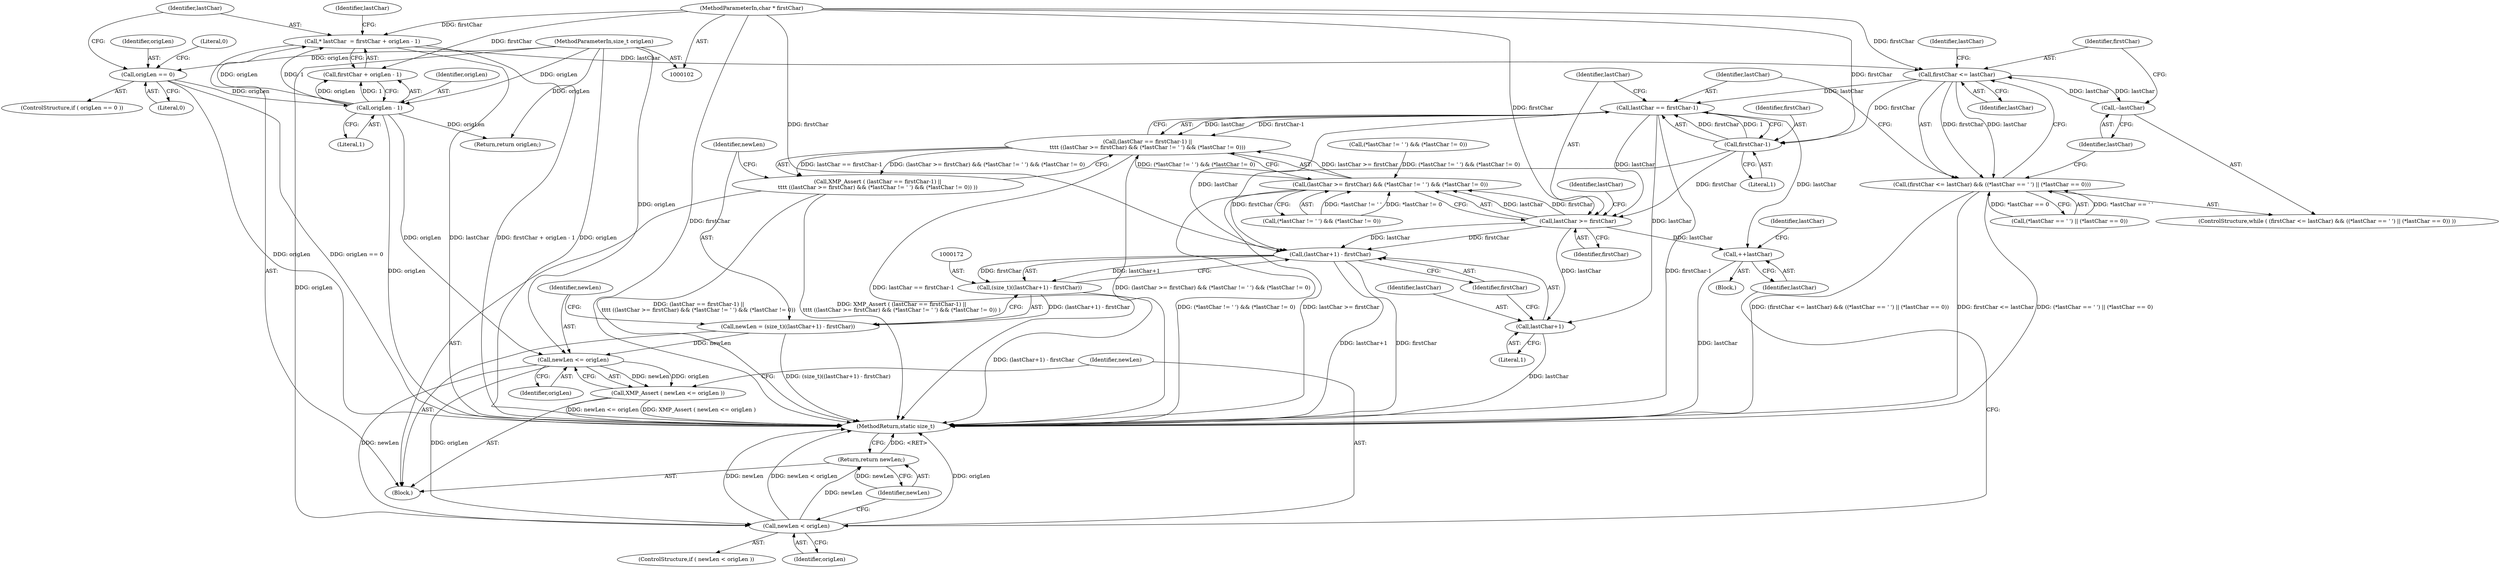 digraph "1_exempi_c26d5beb60a5a85f76259f50ed3e08c8169b0a0c@integer" {
"1000113" [label="(Call,* lastChar  = firstChar + origLen - 1)"];
"1000103" [label="(MethodParameterIn,char * firstChar)"];
"1000117" [label="(Call,origLen - 1)"];
"1000107" [label="(Call,origLen == 0)"];
"1000104" [label="(MethodParameterIn,size_t origLen)"];
"1000134" [label="(Call,firstChar <= lastChar)"];
"1000133" [label="(Call,(firstChar <= lastChar) && ((*lastChar == ' ') || (*lastChar == 0)))"];
"1000146" [label="(Call,--lastChar)"];
"1000150" [label="(Call,lastChar == firstChar-1)"];
"1000149" [label="(Call,(lastChar == firstChar-1) ||\n\t\t\t\t ((lastChar >= firstChar) && (*lastChar != ' ') && (*lastChar != 0)))"];
"1000148" [label="(Call,XMP_Assert ( (lastChar == firstChar-1) ||\n\t\t\t\t ((lastChar >= firstChar) && (*lastChar != ' ') && (*lastChar != 0)) ))"];
"1000156" [label="(Call,lastChar >= firstChar)"];
"1000155" [label="(Call,(lastChar >= firstChar) && (*lastChar != ' ') && (*lastChar != 0))"];
"1000173" [label="(Call,(lastChar+1) - firstChar)"];
"1000171" [label="(Call,(size_t)((lastChar+1) - firstChar))"];
"1000169" [label="(Call,newLen = (size_t)((lastChar+1) - firstChar))"];
"1000179" [label="(Call,newLen <= origLen)"];
"1000178" [label="(Call,XMP_Assert ( newLen <= origLen ))"];
"1000183" [label="(Call,newLen < origLen)"];
"1000193" [label="(Return,return newLen;)"];
"1000174" [label="(Call,lastChar+1)"];
"1000187" [label="(Call,++lastChar)"];
"1000152" [label="(Call,firstChar-1)"];
"1000170" [label="(Identifier,newLen)"];
"1000191" [label="(Identifier,lastChar)"];
"1000159" [label="(Call,(*lastChar != ' ') && (*lastChar != 0))"];
"1000104" [label="(MethodParameterIn,size_t origLen)"];
"1000105" [label="(Block,)"];
"1000149" [label="(Call,(lastChar == firstChar-1) ||\n\t\t\t\t ((lastChar >= firstChar) && (*lastChar != ' ') && (*lastChar != 0)))"];
"1000183" [label="(Call,newLen < origLen)"];
"1000155" [label="(Call,(lastChar >= firstChar) && (*lastChar != ' ') && (*lastChar != 0))"];
"1000153" [label="(Identifier,firstChar)"];
"1000195" [label="(MethodReturn,static size_t)"];
"1000137" [label="(Call,(*lastChar == ' ') || (*lastChar == 0))"];
"1000180" [label="(Identifier,newLen)"];
"1000193" [label="(Return,return newLen;)"];
"1000175" [label="(Identifier,lastChar)"];
"1000182" [label="(ControlStructure,if ( newLen < origLen ))"];
"1000194" [label="(Identifier,newLen)"];
"1000173" [label="(Call,(lastChar+1) - firstChar)"];
"1000156" [label="(Call,lastChar >= firstChar)"];
"1000157" [label="(Identifier,lastChar)"];
"1000177" [label="(Identifier,firstChar)"];
"1000176" [label="(Literal,1)"];
"1000146" [label="(Call,--lastChar)"];
"1000136" [label="(Identifier,lastChar)"];
"1000179" [label="(Call,newLen <= origLen)"];
"1000150" [label="(Call,lastChar == firstChar-1)"];
"1000114" [label="(Identifier,lastChar)"];
"1000158" [label="(Identifier,firstChar)"];
"1000152" [label="(Call,firstChar-1)"];
"1000154" [label="(Literal,1)"];
"1000106" [label="(ControlStructure,if ( origLen == 0 ))"];
"1000181" [label="(Identifier,origLen)"];
"1000151" [label="(Identifier,lastChar)"];
"1000174" [label="(Call,lastChar+1)"];
"1000188" [label="(Identifier,lastChar)"];
"1000103" [label="(MethodParameterIn,char * firstChar)"];
"1000109" [label="(Literal,0)"];
"1000187" [label="(Call,++lastChar)"];
"1000119" [label="(Literal,1)"];
"1000124" [label="(Identifier,lastChar)"];
"1000148" [label="(Call,XMP_Assert ( (lastChar == firstChar-1) ||\n\t\t\t\t ((lastChar >= firstChar) && (*lastChar != ' ') && (*lastChar != 0)) ))"];
"1000162" [label="(Identifier,lastChar)"];
"1000184" [label="(Identifier,newLen)"];
"1000113" [label="(Call,* lastChar  = firstChar + origLen - 1)"];
"1000147" [label="(Identifier,lastChar)"];
"1000178" [label="(Call,XMP_Assert ( newLen <= origLen ))"];
"1000117" [label="(Call,origLen - 1)"];
"1000185" [label="(Identifier,origLen)"];
"1000107" [label="(Call,origLen == 0)"];
"1000130" [label="(Return,return origLen;)"];
"1000169" [label="(Call,newLen = (size_t)((lastChar+1) - firstChar))"];
"1000108" [label="(Identifier,origLen)"];
"1000140" [label="(Identifier,lastChar)"];
"1000134" [label="(Call,firstChar <= lastChar)"];
"1000121" [label="(Call,(*lastChar != ' ') && (*lastChar != 0))"];
"1000115" [label="(Call,firstChar + origLen - 1)"];
"1000132" [label="(ControlStructure,while ( (firstChar <= lastChar) && ((*lastChar == ' ') || (*lastChar == 0)) ))"];
"1000133" [label="(Call,(firstChar <= lastChar) && ((*lastChar == ' ') || (*lastChar == 0)))"];
"1000171" [label="(Call,(size_t)((lastChar+1) - firstChar))"];
"1000111" [label="(Literal,0)"];
"1000186" [label="(Block,)"];
"1000118" [label="(Identifier,origLen)"];
"1000135" [label="(Identifier,firstChar)"];
"1000113" -> "1000105"  [label="AST: "];
"1000113" -> "1000115"  [label="CFG: "];
"1000114" -> "1000113"  [label="AST: "];
"1000115" -> "1000113"  [label="AST: "];
"1000124" -> "1000113"  [label="CFG: "];
"1000113" -> "1000195"  [label="DDG: lastChar"];
"1000113" -> "1000195"  [label="DDG: firstChar + origLen - 1"];
"1000103" -> "1000113"  [label="DDG: firstChar"];
"1000117" -> "1000113"  [label="DDG: origLen"];
"1000117" -> "1000113"  [label="DDG: 1"];
"1000113" -> "1000134"  [label="DDG: lastChar"];
"1000103" -> "1000102"  [label="AST: "];
"1000103" -> "1000195"  [label="DDG: firstChar"];
"1000103" -> "1000115"  [label="DDG: firstChar"];
"1000103" -> "1000134"  [label="DDG: firstChar"];
"1000103" -> "1000152"  [label="DDG: firstChar"];
"1000103" -> "1000156"  [label="DDG: firstChar"];
"1000103" -> "1000173"  [label="DDG: firstChar"];
"1000117" -> "1000115"  [label="AST: "];
"1000117" -> "1000119"  [label="CFG: "];
"1000118" -> "1000117"  [label="AST: "];
"1000119" -> "1000117"  [label="AST: "];
"1000115" -> "1000117"  [label="CFG: "];
"1000117" -> "1000195"  [label="DDG: origLen"];
"1000117" -> "1000115"  [label="DDG: origLen"];
"1000117" -> "1000115"  [label="DDG: 1"];
"1000107" -> "1000117"  [label="DDG: origLen"];
"1000104" -> "1000117"  [label="DDG: origLen"];
"1000117" -> "1000130"  [label="DDG: origLen"];
"1000117" -> "1000179"  [label="DDG: origLen"];
"1000107" -> "1000106"  [label="AST: "];
"1000107" -> "1000109"  [label="CFG: "];
"1000108" -> "1000107"  [label="AST: "];
"1000109" -> "1000107"  [label="AST: "];
"1000111" -> "1000107"  [label="CFG: "];
"1000114" -> "1000107"  [label="CFG: "];
"1000107" -> "1000195"  [label="DDG: origLen"];
"1000107" -> "1000195"  [label="DDG: origLen == 0"];
"1000104" -> "1000107"  [label="DDG: origLen"];
"1000104" -> "1000102"  [label="AST: "];
"1000104" -> "1000195"  [label="DDG: origLen"];
"1000104" -> "1000130"  [label="DDG: origLen"];
"1000104" -> "1000179"  [label="DDG: origLen"];
"1000104" -> "1000183"  [label="DDG: origLen"];
"1000134" -> "1000133"  [label="AST: "];
"1000134" -> "1000136"  [label="CFG: "];
"1000135" -> "1000134"  [label="AST: "];
"1000136" -> "1000134"  [label="AST: "];
"1000140" -> "1000134"  [label="CFG: "];
"1000133" -> "1000134"  [label="CFG: "];
"1000134" -> "1000133"  [label="DDG: firstChar"];
"1000134" -> "1000133"  [label="DDG: lastChar"];
"1000146" -> "1000134"  [label="DDG: lastChar"];
"1000134" -> "1000146"  [label="DDG: lastChar"];
"1000134" -> "1000150"  [label="DDG: lastChar"];
"1000134" -> "1000152"  [label="DDG: firstChar"];
"1000133" -> "1000132"  [label="AST: "];
"1000133" -> "1000137"  [label="CFG: "];
"1000137" -> "1000133"  [label="AST: "];
"1000147" -> "1000133"  [label="CFG: "];
"1000151" -> "1000133"  [label="CFG: "];
"1000133" -> "1000195"  [label="DDG: (firstChar <= lastChar) && ((*lastChar == ' ') || (*lastChar == 0))"];
"1000133" -> "1000195"  [label="DDG: firstChar <= lastChar"];
"1000133" -> "1000195"  [label="DDG: (*lastChar == ' ') || (*lastChar == 0)"];
"1000137" -> "1000133"  [label="DDG: *lastChar == ' '"];
"1000137" -> "1000133"  [label="DDG: *lastChar == 0"];
"1000146" -> "1000132"  [label="AST: "];
"1000146" -> "1000147"  [label="CFG: "];
"1000147" -> "1000146"  [label="AST: "];
"1000135" -> "1000146"  [label="CFG: "];
"1000150" -> "1000149"  [label="AST: "];
"1000150" -> "1000152"  [label="CFG: "];
"1000151" -> "1000150"  [label="AST: "];
"1000152" -> "1000150"  [label="AST: "];
"1000157" -> "1000150"  [label="CFG: "];
"1000149" -> "1000150"  [label="CFG: "];
"1000150" -> "1000195"  [label="DDG: firstChar-1"];
"1000150" -> "1000149"  [label="DDG: lastChar"];
"1000150" -> "1000149"  [label="DDG: firstChar-1"];
"1000152" -> "1000150"  [label="DDG: firstChar"];
"1000152" -> "1000150"  [label="DDG: 1"];
"1000150" -> "1000156"  [label="DDG: lastChar"];
"1000150" -> "1000173"  [label="DDG: lastChar"];
"1000150" -> "1000174"  [label="DDG: lastChar"];
"1000150" -> "1000187"  [label="DDG: lastChar"];
"1000149" -> "1000148"  [label="AST: "];
"1000149" -> "1000155"  [label="CFG: "];
"1000155" -> "1000149"  [label="AST: "];
"1000148" -> "1000149"  [label="CFG: "];
"1000149" -> "1000195"  [label="DDG: (lastChar >= firstChar) && (*lastChar != ' ') && (*lastChar != 0)"];
"1000149" -> "1000195"  [label="DDG: lastChar == firstChar-1"];
"1000149" -> "1000148"  [label="DDG: lastChar == firstChar-1"];
"1000149" -> "1000148"  [label="DDG: (lastChar >= firstChar) && (*lastChar != ' ') && (*lastChar != 0)"];
"1000155" -> "1000149"  [label="DDG: lastChar >= firstChar"];
"1000155" -> "1000149"  [label="DDG: (*lastChar != ' ') && (*lastChar != 0)"];
"1000148" -> "1000105"  [label="AST: "];
"1000170" -> "1000148"  [label="CFG: "];
"1000148" -> "1000195"  [label="DDG: (lastChar == firstChar-1) ||\n\t\t\t\t ((lastChar >= firstChar) && (*lastChar != ' ') && (*lastChar != 0))"];
"1000148" -> "1000195"  [label="DDG: XMP_Assert ( (lastChar == firstChar-1) ||\n\t\t\t\t ((lastChar >= firstChar) && (*lastChar != ' ') && (*lastChar != 0)) )"];
"1000156" -> "1000155"  [label="AST: "];
"1000156" -> "1000158"  [label="CFG: "];
"1000157" -> "1000156"  [label="AST: "];
"1000158" -> "1000156"  [label="AST: "];
"1000162" -> "1000156"  [label="CFG: "];
"1000155" -> "1000156"  [label="CFG: "];
"1000156" -> "1000155"  [label="DDG: lastChar"];
"1000156" -> "1000155"  [label="DDG: firstChar"];
"1000152" -> "1000156"  [label="DDG: firstChar"];
"1000156" -> "1000173"  [label="DDG: lastChar"];
"1000156" -> "1000173"  [label="DDG: firstChar"];
"1000156" -> "1000174"  [label="DDG: lastChar"];
"1000156" -> "1000187"  [label="DDG: lastChar"];
"1000155" -> "1000159"  [label="CFG: "];
"1000159" -> "1000155"  [label="AST: "];
"1000155" -> "1000195"  [label="DDG: (*lastChar != ' ') && (*lastChar != 0)"];
"1000155" -> "1000195"  [label="DDG: lastChar >= firstChar"];
"1000121" -> "1000155"  [label="DDG: (*lastChar != ' ') && (*lastChar != 0)"];
"1000159" -> "1000155"  [label="DDG: *lastChar != ' '"];
"1000159" -> "1000155"  [label="DDG: *lastChar != 0"];
"1000173" -> "1000171"  [label="AST: "];
"1000173" -> "1000177"  [label="CFG: "];
"1000174" -> "1000173"  [label="AST: "];
"1000177" -> "1000173"  [label="AST: "];
"1000171" -> "1000173"  [label="CFG: "];
"1000173" -> "1000195"  [label="DDG: firstChar"];
"1000173" -> "1000195"  [label="DDG: lastChar+1"];
"1000173" -> "1000171"  [label="DDG: lastChar+1"];
"1000173" -> "1000171"  [label="DDG: firstChar"];
"1000152" -> "1000173"  [label="DDG: firstChar"];
"1000171" -> "1000169"  [label="AST: "];
"1000172" -> "1000171"  [label="AST: "];
"1000169" -> "1000171"  [label="CFG: "];
"1000171" -> "1000195"  [label="DDG: (lastChar+1) - firstChar"];
"1000171" -> "1000169"  [label="DDG: (lastChar+1) - firstChar"];
"1000169" -> "1000105"  [label="AST: "];
"1000170" -> "1000169"  [label="AST: "];
"1000180" -> "1000169"  [label="CFG: "];
"1000169" -> "1000195"  [label="DDG: (size_t)((lastChar+1) - firstChar)"];
"1000169" -> "1000179"  [label="DDG: newLen"];
"1000179" -> "1000178"  [label="AST: "];
"1000179" -> "1000181"  [label="CFG: "];
"1000180" -> "1000179"  [label="AST: "];
"1000181" -> "1000179"  [label="AST: "];
"1000178" -> "1000179"  [label="CFG: "];
"1000179" -> "1000178"  [label="DDG: newLen"];
"1000179" -> "1000178"  [label="DDG: origLen"];
"1000179" -> "1000183"  [label="DDG: newLen"];
"1000179" -> "1000183"  [label="DDG: origLen"];
"1000178" -> "1000105"  [label="AST: "];
"1000184" -> "1000178"  [label="CFG: "];
"1000178" -> "1000195"  [label="DDG: XMP_Assert ( newLen <= origLen )"];
"1000178" -> "1000195"  [label="DDG: newLen <= origLen"];
"1000183" -> "1000182"  [label="AST: "];
"1000183" -> "1000185"  [label="CFG: "];
"1000184" -> "1000183"  [label="AST: "];
"1000185" -> "1000183"  [label="AST: "];
"1000188" -> "1000183"  [label="CFG: "];
"1000194" -> "1000183"  [label="CFG: "];
"1000183" -> "1000195"  [label="DDG: origLen"];
"1000183" -> "1000195"  [label="DDG: newLen"];
"1000183" -> "1000195"  [label="DDG: newLen < origLen"];
"1000183" -> "1000193"  [label="DDG: newLen"];
"1000193" -> "1000105"  [label="AST: "];
"1000193" -> "1000194"  [label="CFG: "];
"1000194" -> "1000193"  [label="AST: "];
"1000195" -> "1000193"  [label="CFG: "];
"1000193" -> "1000195"  [label="DDG: <RET>"];
"1000194" -> "1000193"  [label="DDG: newLen"];
"1000174" -> "1000176"  [label="CFG: "];
"1000175" -> "1000174"  [label="AST: "];
"1000176" -> "1000174"  [label="AST: "];
"1000177" -> "1000174"  [label="CFG: "];
"1000174" -> "1000195"  [label="DDG: lastChar"];
"1000187" -> "1000186"  [label="AST: "];
"1000187" -> "1000188"  [label="CFG: "];
"1000188" -> "1000187"  [label="AST: "];
"1000191" -> "1000187"  [label="CFG: "];
"1000187" -> "1000195"  [label="DDG: lastChar"];
"1000152" -> "1000154"  [label="CFG: "];
"1000153" -> "1000152"  [label="AST: "];
"1000154" -> "1000152"  [label="AST: "];
}
